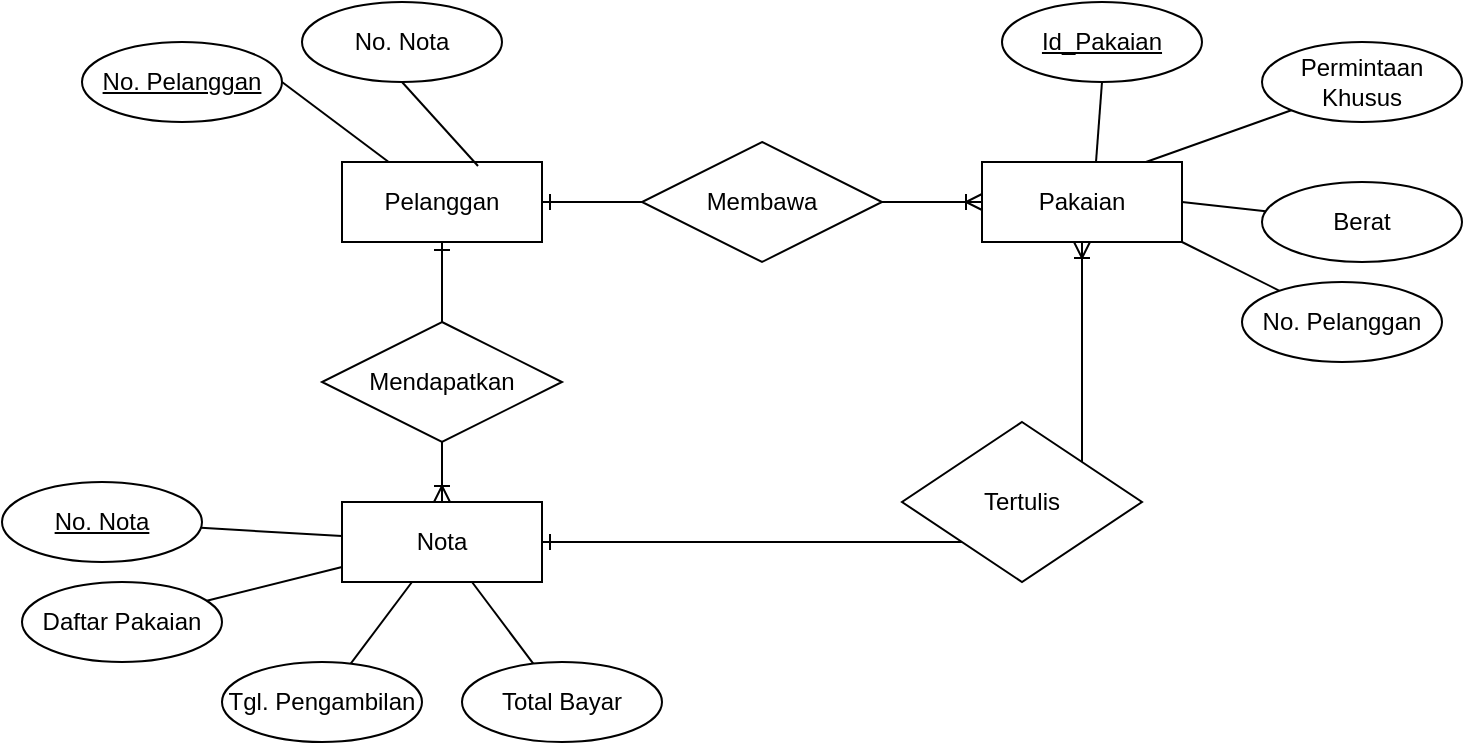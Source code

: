 <mxfile version="23.1.7" type="github">
  <diagram name="Page-1" id="PdRy0qo1fnbqRZpK4AMG">
    <mxGraphModel dx="880" dy="434" grid="1" gridSize="10" guides="1" tooltips="1" connect="1" arrows="1" fold="1" page="1" pageScale="1" pageWidth="827" pageHeight="1169" math="0" shadow="0">
      <root>
        <mxCell id="0" />
        <mxCell id="1" parent="0" />
        <mxCell id="T2G4cAbRXpR7lpNc8CU2-30" style="edgeStyle=none;rounded=0;orthogonalLoop=1;jettySize=auto;html=1;exitX=1;exitY=0.5;exitDx=0;exitDy=0;entryX=0;entryY=0.5;entryDx=0;entryDy=0;endArrow=none;endFill=0;startArrow=ERone;startFill=0;" edge="1" parent="1" source="T2G4cAbRXpR7lpNc8CU2-1" target="T2G4cAbRXpR7lpNc8CU2-26">
          <mxGeometry relative="1" as="geometry" />
        </mxCell>
        <mxCell id="T2G4cAbRXpR7lpNc8CU2-1" value="Pelanggan" style="whiteSpace=wrap;html=1;align=center;" vertex="1" parent="1">
          <mxGeometry x="180" y="100" width="100" height="40" as="geometry" />
        </mxCell>
        <mxCell id="T2G4cAbRXpR7lpNc8CU2-2" value="Pakaian" style="whiteSpace=wrap;html=1;align=center;" vertex="1" parent="1">
          <mxGeometry x="500" y="100" width="100" height="40" as="geometry" />
        </mxCell>
        <mxCell id="T2G4cAbRXpR7lpNc8CU2-3" value="Nota" style="whiteSpace=wrap;html=1;align=center;" vertex="1" parent="1">
          <mxGeometry x="180" y="270" width="100" height="40" as="geometry" />
        </mxCell>
        <mxCell id="T2G4cAbRXpR7lpNc8CU2-20" style="edgeStyle=none;rounded=0;orthogonalLoop=1;jettySize=auto;html=1;exitX=1;exitY=0.5;exitDx=0;exitDy=0;endArrow=none;endFill=0;" edge="1" parent="1" source="T2G4cAbRXpR7lpNc8CU2-4" target="T2G4cAbRXpR7lpNc8CU2-1">
          <mxGeometry relative="1" as="geometry" />
        </mxCell>
        <mxCell id="T2G4cAbRXpR7lpNc8CU2-4" value="No. Pelanggan" style="ellipse;whiteSpace=wrap;html=1;align=center;fontStyle=4" vertex="1" parent="1">
          <mxGeometry x="50" y="40" width="100" height="40" as="geometry" />
        </mxCell>
        <mxCell id="T2G4cAbRXpR7lpNc8CU2-36" style="edgeStyle=none;rounded=0;orthogonalLoop=1;jettySize=auto;html=1;endArrow=none;endFill=0;" edge="1" parent="1" source="T2G4cAbRXpR7lpNc8CU2-6" target="T2G4cAbRXpR7lpNc8CU2-3">
          <mxGeometry relative="1" as="geometry" />
        </mxCell>
        <mxCell id="T2G4cAbRXpR7lpNc8CU2-6" value="Daftar Pakaian" style="ellipse;whiteSpace=wrap;html=1;align=center;" vertex="1" parent="1">
          <mxGeometry x="20" y="310" width="100" height="40" as="geometry" />
        </mxCell>
        <mxCell id="T2G4cAbRXpR7lpNc8CU2-37" style="edgeStyle=none;rounded=0;orthogonalLoop=1;jettySize=auto;html=1;endArrow=none;endFill=0;" edge="1" parent="1" source="T2G4cAbRXpR7lpNc8CU2-7" target="T2G4cAbRXpR7lpNc8CU2-3">
          <mxGeometry relative="1" as="geometry" />
        </mxCell>
        <mxCell id="T2G4cAbRXpR7lpNc8CU2-7" value="Tgl. Pengambilan" style="ellipse;whiteSpace=wrap;html=1;align=center;" vertex="1" parent="1">
          <mxGeometry x="120" y="350" width="100" height="40" as="geometry" />
        </mxCell>
        <mxCell id="T2G4cAbRXpR7lpNc8CU2-35" style="edgeStyle=none;rounded=0;orthogonalLoop=1;jettySize=auto;html=1;endArrow=none;endFill=0;" edge="1" parent="1" source="T2G4cAbRXpR7lpNc8CU2-11" target="T2G4cAbRXpR7lpNc8CU2-3">
          <mxGeometry relative="1" as="geometry" />
        </mxCell>
        <mxCell id="T2G4cAbRXpR7lpNc8CU2-11" value="No. Nota" style="ellipse;whiteSpace=wrap;html=1;align=center;fontStyle=4" vertex="1" parent="1">
          <mxGeometry x="10" y="260" width="100" height="40" as="geometry" />
        </mxCell>
        <mxCell id="T2G4cAbRXpR7lpNc8CU2-38" style="edgeStyle=none;rounded=0;orthogonalLoop=1;jettySize=auto;html=1;endArrow=none;endFill=0;" edge="1" parent="1" source="T2G4cAbRXpR7lpNc8CU2-13" target="T2G4cAbRXpR7lpNc8CU2-3">
          <mxGeometry relative="1" as="geometry" />
        </mxCell>
        <mxCell id="T2G4cAbRXpR7lpNc8CU2-13" value="Total Bayar" style="ellipse;whiteSpace=wrap;html=1;align=center;" vertex="1" parent="1">
          <mxGeometry x="240" y="350" width="100" height="40" as="geometry" />
        </mxCell>
        <mxCell id="T2G4cAbRXpR7lpNc8CU2-23" style="edgeStyle=none;rounded=0;orthogonalLoop=1;jettySize=auto;html=1;entryX=1;entryY=0.5;entryDx=0;entryDy=0;endArrow=none;endFill=0;" edge="1" parent="1" source="T2G4cAbRXpR7lpNc8CU2-14" target="T2G4cAbRXpR7lpNc8CU2-2">
          <mxGeometry relative="1" as="geometry" />
        </mxCell>
        <mxCell id="T2G4cAbRXpR7lpNc8CU2-14" value="Berat" style="ellipse;whiteSpace=wrap;html=1;align=center;" vertex="1" parent="1">
          <mxGeometry x="640" y="110" width="100" height="40" as="geometry" />
        </mxCell>
        <mxCell id="T2G4cAbRXpR7lpNc8CU2-15" value="Permintaan Khusus" style="ellipse;whiteSpace=wrap;html=1;align=center;" vertex="1" parent="1">
          <mxGeometry x="640" y="40" width="100" height="40" as="geometry" />
        </mxCell>
        <mxCell id="T2G4cAbRXpR7lpNc8CU2-16" value="No. Nota" style="ellipse;whiteSpace=wrap;html=1;align=center;" vertex="1" parent="1">
          <mxGeometry x="160" y="20" width="100" height="40" as="geometry" />
        </mxCell>
        <mxCell id="T2G4cAbRXpR7lpNc8CU2-21" style="edgeStyle=none;rounded=0;orthogonalLoop=1;jettySize=auto;html=1;exitX=0.5;exitY=1;exitDx=0;exitDy=0;entryX=0.68;entryY=0.05;entryDx=0;entryDy=0;entryPerimeter=0;endArrow=none;endFill=0;" edge="1" parent="1" source="T2G4cAbRXpR7lpNc8CU2-16" target="T2G4cAbRXpR7lpNc8CU2-1">
          <mxGeometry relative="1" as="geometry" />
        </mxCell>
        <mxCell id="T2G4cAbRXpR7lpNc8CU2-22" value="Id_Pakaian" style="ellipse;whiteSpace=wrap;html=1;align=center;fontStyle=4" vertex="1" parent="1">
          <mxGeometry x="510" y="20" width="100" height="40" as="geometry" />
        </mxCell>
        <mxCell id="T2G4cAbRXpR7lpNc8CU2-24" style="edgeStyle=none;rounded=0;orthogonalLoop=1;jettySize=auto;html=1;exitX=0;exitY=1;exitDx=0;exitDy=0;entryX=0.82;entryY=0;entryDx=0;entryDy=0;entryPerimeter=0;endArrow=none;endFill=0;" edge="1" parent="1" source="T2G4cAbRXpR7lpNc8CU2-15" target="T2G4cAbRXpR7lpNc8CU2-2">
          <mxGeometry relative="1" as="geometry" />
        </mxCell>
        <mxCell id="T2G4cAbRXpR7lpNc8CU2-25" style="edgeStyle=none;rounded=0;orthogonalLoop=1;jettySize=auto;html=1;exitX=0.5;exitY=1;exitDx=0;exitDy=0;entryX=0.57;entryY=0;entryDx=0;entryDy=0;entryPerimeter=0;endArrow=none;endFill=0;" edge="1" parent="1" source="T2G4cAbRXpR7lpNc8CU2-22" target="T2G4cAbRXpR7lpNc8CU2-2">
          <mxGeometry relative="1" as="geometry" />
        </mxCell>
        <mxCell id="T2G4cAbRXpR7lpNc8CU2-31" style="edgeStyle=none;rounded=0;orthogonalLoop=1;jettySize=auto;html=1;entryX=0;entryY=0.5;entryDx=0;entryDy=0;endArrow=ERoneToMany;endFill=0;" edge="1" parent="1" source="T2G4cAbRXpR7lpNc8CU2-26" target="T2G4cAbRXpR7lpNc8CU2-2">
          <mxGeometry relative="1" as="geometry" />
        </mxCell>
        <mxCell id="T2G4cAbRXpR7lpNc8CU2-26" value="Membawa" style="shape=rhombus;perimeter=rhombusPerimeter;whiteSpace=wrap;html=1;align=center;" vertex="1" parent="1">
          <mxGeometry x="330" y="90" width="120" height="60" as="geometry" />
        </mxCell>
        <mxCell id="T2G4cAbRXpR7lpNc8CU2-28" style="edgeStyle=none;rounded=0;orthogonalLoop=1;jettySize=auto;html=1;entryX=1;entryY=1;entryDx=0;entryDy=0;endArrow=none;endFill=0;" edge="1" parent="1" source="T2G4cAbRXpR7lpNc8CU2-27" target="T2G4cAbRXpR7lpNc8CU2-2">
          <mxGeometry relative="1" as="geometry" />
        </mxCell>
        <mxCell id="T2G4cAbRXpR7lpNc8CU2-27" value="No. Pelanggan" style="ellipse;whiteSpace=wrap;html=1;align=center;fontStyle=0" vertex="1" parent="1">
          <mxGeometry x="630" y="160" width="100" height="40" as="geometry" />
        </mxCell>
        <mxCell id="T2G4cAbRXpR7lpNc8CU2-33" style="edgeStyle=none;rounded=0;orthogonalLoop=1;jettySize=auto;html=1;entryX=0.5;entryY=1;entryDx=0;entryDy=0;endArrow=ERone;endFill=0;" edge="1" parent="1" source="T2G4cAbRXpR7lpNc8CU2-32" target="T2G4cAbRXpR7lpNc8CU2-1">
          <mxGeometry relative="1" as="geometry" />
        </mxCell>
        <mxCell id="T2G4cAbRXpR7lpNc8CU2-34" style="edgeStyle=none;rounded=0;orthogonalLoop=1;jettySize=auto;html=1;entryX=0.5;entryY=0;entryDx=0;entryDy=0;endArrow=ERoneToMany;endFill=0;" edge="1" parent="1" source="T2G4cAbRXpR7lpNc8CU2-32" target="T2G4cAbRXpR7lpNc8CU2-3">
          <mxGeometry relative="1" as="geometry" />
        </mxCell>
        <mxCell id="T2G4cAbRXpR7lpNc8CU2-32" value="Mendapatkan" style="shape=rhombus;perimeter=rhombusPerimeter;whiteSpace=wrap;html=1;align=center;" vertex="1" parent="1">
          <mxGeometry x="170" y="180" width="120" height="60" as="geometry" />
        </mxCell>
        <mxCell id="T2G4cAbRXpR7lpNc8CU2-48" style="edgeStyle=none;rounded=0;orthogonalLoop=1;jettySize=auto;html=1;exitX=1;exitY=0.5;exitDx=0;exitDy=0;entryX=0;entryY=1;entryDx=0;entryDy=0;endArrow=none;endFill=0;startArrow=ERone;startFill=0;" edge="1" parent="1" target="T2G4cAbRXpR7lpNc8CU2-50" source="T2G4cAbRXpR7lpNc8CU2-3">
          <mxGeometry relative="1" as="geometry">
            <mxPoint x="340" y="260" as="sourcePoint" />
          </mxGeometry>
        </mxCell>
        <mxCell id="T2G4cAbRXpR7lpNc8CU2-49" style="edgeStyle=none;rounded=0;orthogonalLoop=1;jettySize=auto;html=1;entryX=0.5;entryY=1;entryDx=0;entryDy=0;endArrow=ERoneToMany;endFill=0;exitX=1;exitY=0;exitDx=0;exitDy=0;" edge="1" parent="1" source="T2G4cAbRXpR7lpNc8CU2-50" target="T2G4cAbRXpR7lpNc8CU2-2">
          <mxGeometry relative="1" as="geometry">
            <mxPoint x="560" y="260" as="targetPoint" />
          </mxGeometry>
        </mxCell>
        <mxCell id="T2G4cAbRXpR7lpNc8CU2-50" value="Tertulis" style="shape=rhombus;perimeter=rhombusPerimeter;whiteSpace=wrap;html=1;align=center;" vertex="1" parent="1">
          <mxGeometry x="460" y="230" width="120" height="80" as="geometry" />
        </mxCell>
      </root>
    </mxGraphModel>
  </diagram>
</mxfile>
